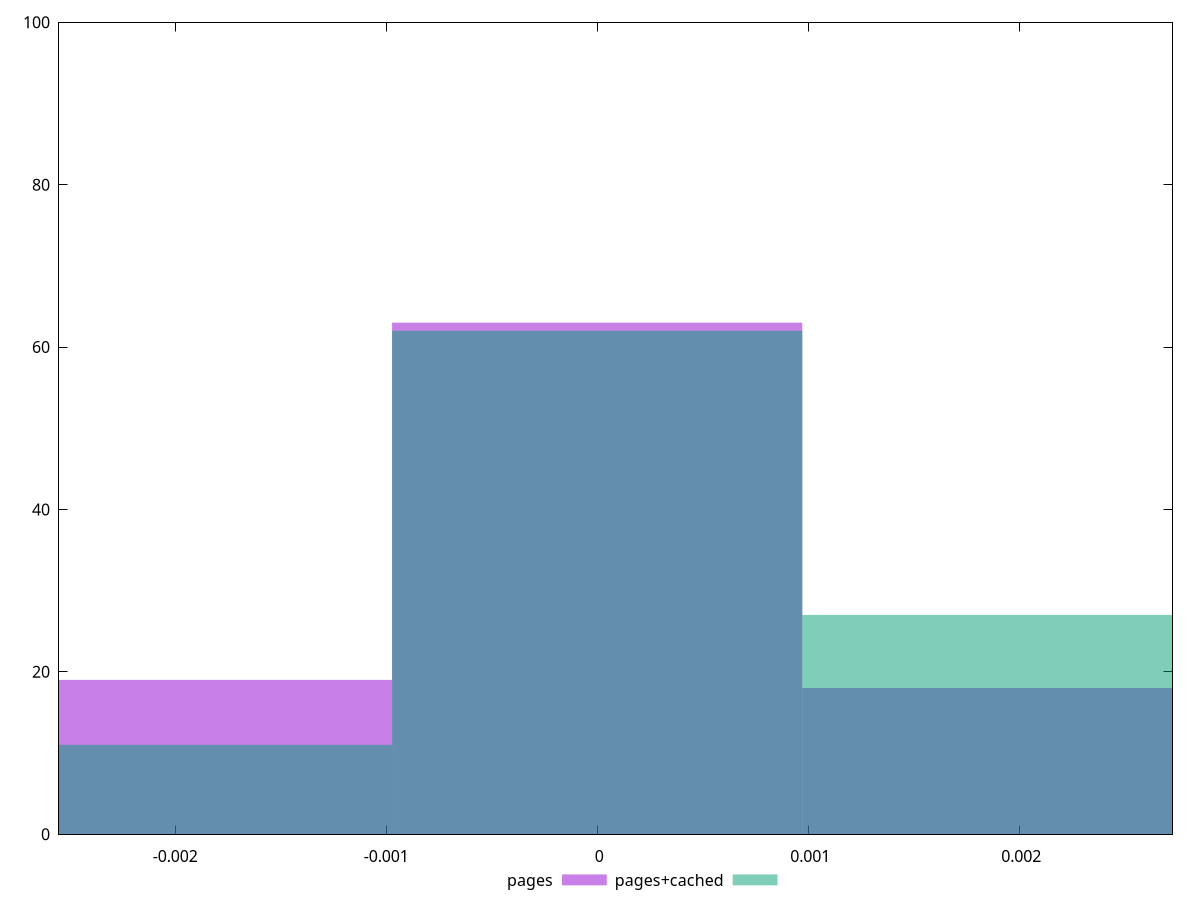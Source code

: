 reset

$pages <<EOF
0.001943993345330969 18
-0.001943993345330969 19
0 63
EOF

$pagesCached <<EOF
0 62
0.001943993345330969 27
-0.001943993345330969 11
EOF

set key outside below
set boxwidth 0.001943993345330969
set xrange [-0.0025504190984783483:0.0027264234817201104]
set yrange [0:100]
set trange [0:100]
set style fill transparent solid 0.5 noborder
set terminal svg size 640, 500 enhanced background rgb 'white'
set output "reprap/meta/pScore-difference/comparison/histogram/0_vs_1.svg"

plot $pages title "pages" with boxes, \
     $pagesCached title "pages+cached" with boxes

reset
